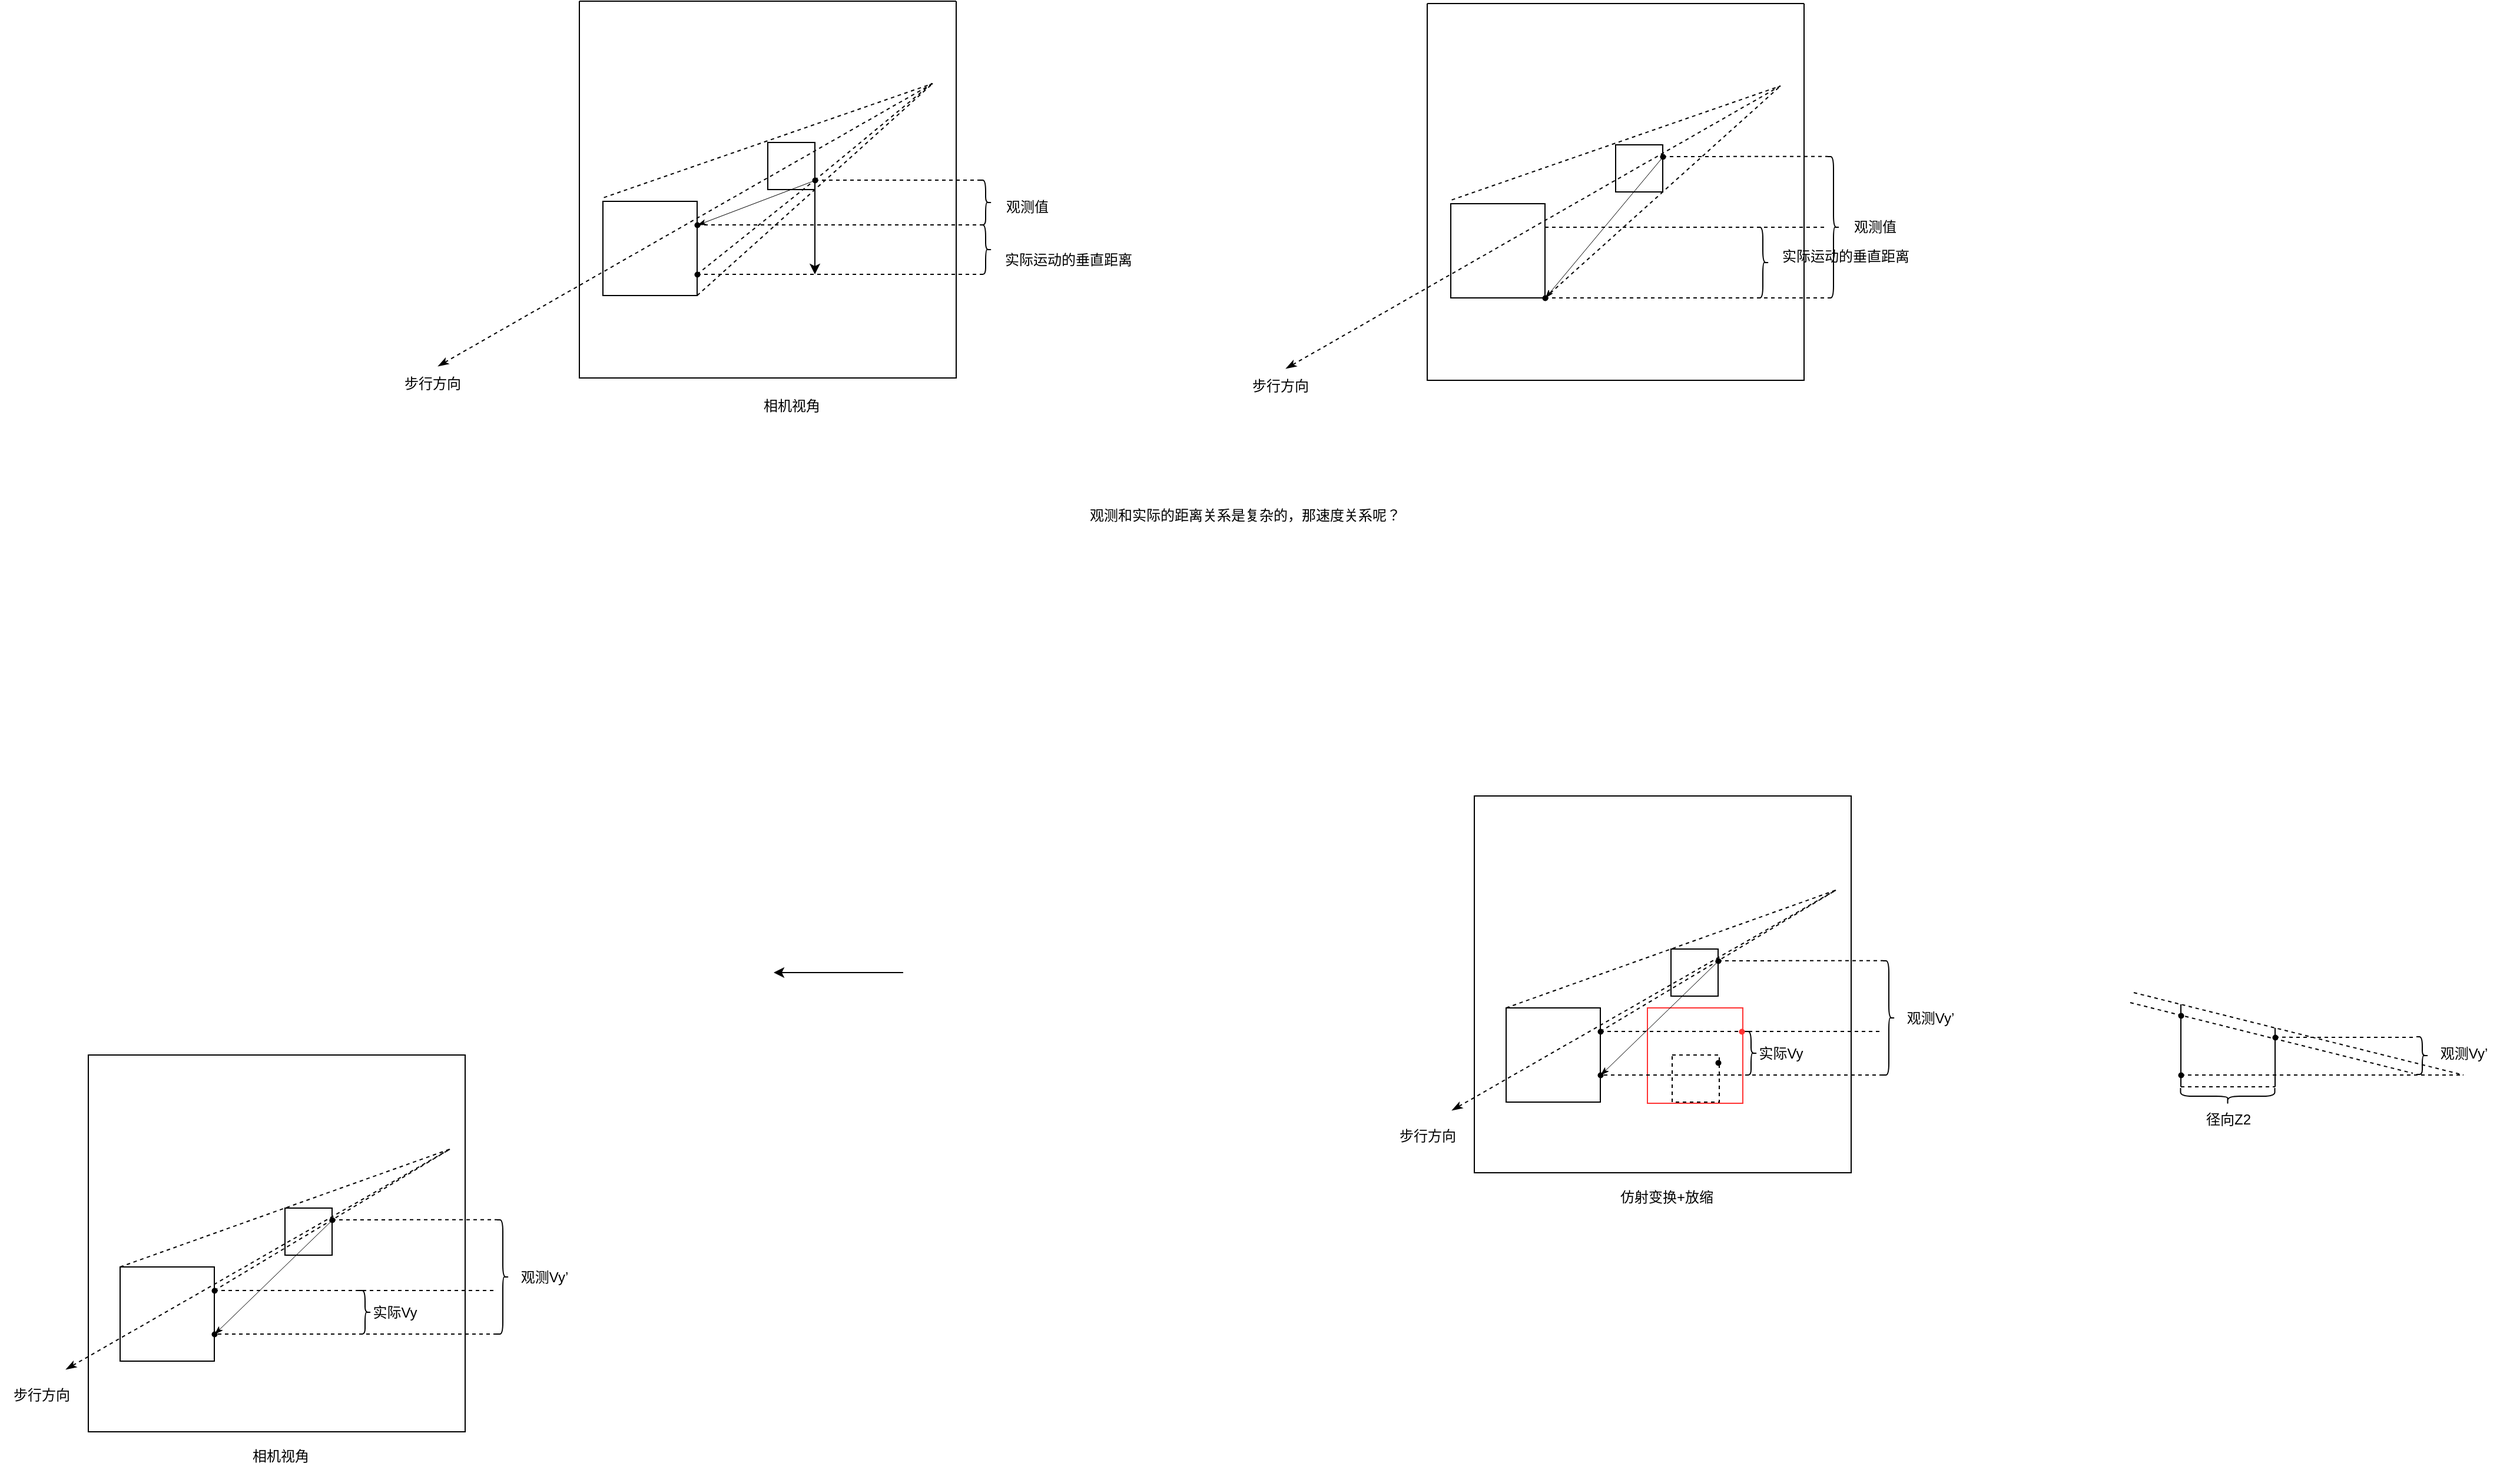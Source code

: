 <mxfile version="22.1.4" type="github">
  <diagram name="第 1 页" id="YSkPRP9t8epd9fZa4h7O">
    <mxGraphModel dx="2193" dy="948" grid="0" gridSize="10" guides="1" tooltips="1" connect="1" arrows="1" fold="1" page="0" pageScale="1" pageWidth="2339" pageHeight="3300" background="none" math="0" shadow="0">
      <root>
        <mxCell id="0" />
        <mxCell id="1" parent="0" />
        <mxCell id="5JMvWavfb0xsPQt6x_XX-3" value="" style="whiteSpace=wrap;html=1;aspect=fixed;strokeColor=#FF3333;" vertex="1" parent="1">
          <mxGeometry x="1267" y="1213" width="81" height="81" as="geometry" />
        </mxCell>
        <mxCell id="5JMvWavfb0xsPQt6x_XX-1" value="" style="whiteSpace=wrap;html=1;aspect=fixed;" vertex="1" parent="1">
          <mxGeometry x="1287" y="1163" width="40" height="40" as="geometry" />
        </mxCell>
        <mxCell id="cTDNsaMfpkFGwXKUwdL1-62" value="" style="whiteSpace=wrap;html=1;aspect=fixed;dashed=1;" parent="1" vertex="1">
          <mxGeometry x="1288" y="1253" width="40" height="40" as="geometry" />
        </mxCell>
        <mxCell id="cTDNsaMfpkFGwXKUwdL1-9" value="" style="endArrow=none;dashed=1;html=1;rounded=0;exitX=0.01;exitY=-0.04;exitDx=0;exitDy=0;exitPerimeter=0;" parent="1" source="cTDNsaMfpkFGwXKUwdL1-13" edge="1">
          <mxGeometry width="50" height="50" relative="1" as="geometry">
            <mxPoint x="380" y="478" as="sourcePoint" />
            <mxPoint x="660" y="428" as="targetPoint" />
          </mxGeometry>
        </mxCell>
        <mxCell id="cTDNsaMfpkFGwXKUwdL1-10" value="" style="endArrow=none;dashed=1;html=1;rounded=0;exitDx=0;exitDy=0;" parent="1" edge="1">
          <mxGeometry width="50" height="50" relative="1" as="geometry">
            <mxPoint x="460.0" y="608" as="sourcePoint" />
            <mxPoint x="660" y="428" as="targetPoint" />
          </mxGeometry>
        </mxCell>
        <mxCell id="cTDNsaMfpkFGwXKUwdL1-13" value="" style="whiteSpace=wrap;html=1;aspect=fixed;" parent="1" vertex="1">
          <mxGeometry x="380" y="528" width="80" height="80" as="geometry" />
        </mxCell>
        <mxCell id="cTDNsaMfpkFGwXKUwdL1-14" value="" style="whiteSpace=wrap;html=1;aspect=fixed;" parent="1" vertex="1">
          <mxGeometry x="520" y="478" width="40" height="40" as="geometry" />
        </mxCell>
        <mxCell id="cTDNsaMfpkFGwXKUwdL1-16" value="" style="shape=waypoint;sketch=0;fillStyle=solid;size=6;pointerEvents=1;points=[];fillColor=none;resizable=0;rotatable=0;perimeter=centerPerimeter;snapToPoint=1;strokeWidth=0.5;" parent="1" vertex="1">
          <mxGeometry x="450" y="538" width="20" height="20" as="geometry" />
        </mxCell>
        <mxCell id="cTDNsaMfpkFGwXKUwdL1-17" value="" style="endArrow=classicThin;html=1;rounded=0;jumpSize=2;strokeWidth=0.5;endFill=1;exitX=0.538;exitY=-0.057;exitDx=0;exitDy=0;exitPerimeter=0;" parent="1" source="cTDNsaMfpkFGwXKUwdL1-15" target="cTDNsaMfpkFGwXKUwdL1-16" edge="1">
          <mxGeometry width="50" height="50" relative="1" as="geometry">
            <mxPoint x="560" y="578" as="sourcePoint" />
            <mxPoint x="610" y="528" as="targetPoint" />
          </mxGeometry>
        </mxCell>
        <mxCell id="cTDNsaMfpkFGwXKUwdL1-18" value="" style="endArrow=none;dashed=1;html=1;rounded=0;exitX=0.527;exitY=0.653;exitDx=0;exitDy=0;exitPerimeter=0;" parent="1" source="cTDNsaMfpkFGwXKUwdL1-16" edge="1">
          <mxGeometry width="50" height="50" relative="1" as="geometry">
            <mxPoint x="610" y="568" as="sourcePoint" />
            <mxPoint x="700" y="548" as="targetPoint" />
          </mxGeometry>
        </mxCell>
        <mxCell id="cTDNsaMfpkFGwXKUwdL1-19" value="" style="endArrow=none;dashed=1;html=1;rounded=0;entryX=1;entryY=0;entryDx=0;entryDy=0;entryPerimeter=0;" parent="1" target="cTDNsaMfpkFGwXKUwdL1-23" edge="1">
          <mxGeometry width="50" height="50" relative="1" as="geometry">
            <mxPoint x="560" y="510" as="sourcePoint" />
            <mxPoint x="730" y="490" as="targetPoint" />
          </mxGeometry>
        </mxCell>
        <mxCell id="cTDNsaMfpkFGwXKUwdL1-20" value="" style="swimlane;startSize=0;" parent="1" vertex="1">
          <mxGeometry x="360" y="358" width="320" height="320" as="geometry">
            <mxRectangle x="170" y="390" width="50" height="40" as="alternateBounds" />
          </mxGeometry>
        </mxCell>
        <mxCell id="cTDNsaMfpkFGwXKUwdL1-55" value="" style="endArrow=none;dashed=1;html=1;rounded=0;" parent="cTDNsaMfpkFGwXKUwdL1-20" source="cTDNsaMfpkFGwXKUwdL1-15" edge="1">
          <mxGeometry width="50" height="50" relative="1" as="geometry">
            <mxPoint x="99.76" y="230.88" as="sourcePoint" />
            <mxPoint x="300.24" y="69.12" as="targetPoint" />
          </mxGeometry>
        </mxCell>
        <mxCell id="cTDNsaMfpkFGwXKUwdL1-56" value="" style="shape=waypoint;sketch=0;fillStyle=solid;size=6;pointerEvents=1;points=[];fillColor=none;resizable=0;rotatable=0;perimeter=centerPerimeter;snapToPoint=1;strokeWidth=0.5;" parent="cTDNsaMfpkFGwXKUwdL1-20" vertex="1">
          <mxGeometry x="90" y="222" width="20" height="20" as="geometry" />
        </mxCell>
        <mxCell id="cTDNsaMfpkFGwXKUwdL1-58" value="" style="endArrow=none;dashed=1;html=1;rounded=0;" parent="cTDNsaMfpkFGwXKUwdL1-20" source="cTDNsaMfpkFGwXKUwdL1-56" target="cTDNsaMfpkFGwXKUwdL1-15" edge="1">
          <mxGeometry width="50" height="50" relative="1" as="geometry">
            <mxPoint x="460" y="590" as="sourcePoint" />
            <mxPoint x="660.24" y="427.12" as="targetPoint" />
          </mxGeometry>
        </mxCell>
        <mxCell id="cTDNsaMfpkFGwXKUwdL1-94" style="edgeStyle=orthogonalEdgeStyle;rounded=0;orthogonalLoop=1;jettySize=auto;html=1;" parent="cTDNsaMfpkFGwXKUwdL1-20" source="cTDNsaMfpkFGwXKUwdL1-15" edge="1">
          <mxGeometry relative="1" as="geometry">
            <mxPoint x="200" y="232" as="targetPoint" />
          </mxGeometry>
        </mxCell>
        <mxCell id="cTDNsaMfpkFGwXKUwdL1-15" value="" style="shape=waypoint;sketch=0;fillStyle=solid;size=6;pointerEvents=1;points=[];fillColor=none;resizable=0;rotatable=0;perimeter=centerPerimeter;snapToPoint=1;strokeWidth=0.5;" parent="cTDNsaMfpkFGwXKUwdL1-20" vertex="1">
          <mxGeometry x="190" y="142" width="20" height="20" as="geometry" />
        </mxCell>
        <mxCell id="cTDNsaMfpkFGwXKUwdL1-23" value="" style="shape=curlyBracket;whiteSpace=wrap;html=1;rounded=1;flipH=1;labelPosition=right;verticalLabelPosition=middle;align=left;verticalAlign=middle;" parent="1" vertex="1">
          <mxGeometry x="700" y="510" width="10" height="38" as="geometry" />
        </mxCell>
        <mxCell id="cTDNsaMfpkFGwXKUwdL1-24" value="观测值" style="text;html=1;align=center;verticalAlign=middle;resizable=0;points=[];autosize=1;strokeColor=none;fillColor=none;" parent="1" vertex="1">
          <mxGeometry x="710" y="518" width="60" height="30" as="geometry" />
        </mxCell>
        <mxCell id="cTDNsaMfpkFGwXKUwdL1-25" value="" style="endArrow=classicThin;html=1;rounded=0;dashed=1;endFill=1;" parent="1" edge="1">
          <mxGeometry width="50" height="50" relative="1" as="geometry">
            <mxPoint x="660" y="428" as="sourcePoint" />
            <mxPoint x="240" y="668" as="targetPoint" />
          </mxGeometry>
        </mxCell>
        <mxCell id="cTDNsaMfpkFGwXKUwdL1-26" value="步行方向&lt;br&gt;" style="text;html=1;align=center;verticalAlign=middle;resizable=0;points=[];autosize=1;strokeColor=none;fillColor=none;" parent="1" vertex="1">
          <mxGeometry x="200" y="668" width="70" height="30" as="geometry" />
        </mxCell>
        <mxCell id="cTDNsaMfpkFGwXKUwdL1-29" value="" style="endArrow=none;dashed=1;html=1;rounded=0;exitX=1;exitY=1;exitDx=0;exitDy=0;" parent="1" source="cTDNsaMfpkFGwXKUwdL1-13" edge="1">
          <mxGeometry width="50" height="50" relative="1" as="geometry">
            <mxPoint x="460" y="608" as="sourcePoint" />
            <mxPoint x="460.0" y="608" as="targetPoint" />
          </mxGeometry>
        </mxCell>
        <mxCell id="cTDNsaMfpkFGwXKUwdL1-31" value="" style="shape=curlyBracket;whiteSpace=wrap;html=1;rounded=1;flipH=1;labelPosition=right;verticalLabelPosition=middle;align=left;verticalAlign=middle;" parent="1" vertex="1">
          <mxGeometry x="700" y="548" width="10" height="42" as="geometry" />
        </mxCell>
        <mxCell id="cTDNsaMfpkFGwXKUwdL1-32" value="实际运动的垂直距离" style="text;html=1;align=center;verticalAlign=middle;resizable=0;points=[];autosize=1;strokeColor=none;fillColor=none;" parent="1" vertex="1">
          <mxGeometry x="710" y="563" width="130" height="30" as="geometry" />
        </mxCell>
        <mxCell id="cTDNsaMfpkFGwXKUwdL1-33" value="" style="endArrow=none;dashed=1;html=1;rounded=0;exitX=0.01;exitY=-0.04;exitDx=0;exitDy=0;exitPerimeter=0;" parent="1" source="cTDNsaMfpkFGwXKUwdL1-35" edge="1">
          <mxGeometry width="50" height="50" relative="1" as="geometry">
            <mxPoint x="1100" y="480" as="sourcePoint" />
            <mxPoint x="1380" y="430" as="targetPoint" />
          </mxGeometry>
        </mxCell>
        <mxCell id="cTDNsaMfpkFGwXKUwdL1-34" value="" style="endArrow=none;dashed=1;html=1;rounded=0;exitDx=0;exitDy=0;" parent="1" source="cTDNsaMfpkFGwXKUwdL1-49" edge="1">
          <mxGeometry width="50" height="50" relative="1" as="geometry">
            <mxPoint x="1190" y="680" as="sourcePoint" />
            <mxPoint x="1380" y="430" as="targetPoint" />
          </mxGeometry>
        </mxCell>
        <mxCell id="cTDNsaMfpkFGwXKUwdL1-35" value="" style="whiteSpace=wrap;html=1;aspect=fixed;" parent="1" vertex="1">
          <mxGeometry x="1100" y="530" width="80" height="80" as="geometry" />
        </mxCell>
        <mxCell id="cTDNsaMfpkFGwXKUwdL1-36" value="" style="whiteSpace=wrap;html=1;aspect=fixed;" parent="1" vertex="1">
          <mxGeometry x="1240" y="480" width="40" height="40" as="geometry" />
        </mxCell>
        <mxCell id="cTDNsaMfpkFGwXKUwdL1-39" value="" style="endArrow=classicThin;html=1;rounded=0;jumpSize=2;strokeWidth=0.5;endFill=1;" parent="1" source="cTDNsaMfpkFGwXKUwdL1-52" target="cTDNsaMfpkFGwXKUwdL1-49" edge="1">
          <mxGeometry width="50" height="50" relative="1" as="geometry">
            <mxPoint x="1280" y="580" as="sourcePoint" />
            <mxPoint x="1330" y="530" as="targetPoint" />
          </mxGeometry>
        </mxCell>
        <mxCell id="cTDNsaMfpkFGwXKUwdL1-40" value="" style="endArrow=none;dashed=1;html=1;rounded=0;" parent="1" edge="1">
          <mxGeometry width="50" height="50" relative="1" as="geometry">
            <mxPoint x="1180" y="550" as="sourcePoint" />
            <mxPoint x="1420" y="550" as="targetPoint" />
          </mxGeometry>
        </mxCell>
        <mxCell id="cTDNsaMfpkFGwXKUwdL1-42" value="" style="swimlane;startSize=0;" parent="1" vertex="1">
          <mxGeometry x="1080" y="360" width="320" height="320" as="geometry">
            <mxRectangle x="1080" y="360" width="50" height="40" as="alternateBounds" />
          </mxGeometry>
        </mxCell>
        <mxCell id="cTDNsaMfpkFGwXKUwdL1-43" value="" style="endArrow=none;dashed=1;html=1;rounded=0;exitX=0.527;exitY=0.653;exitDx=0;exitDy=0;exitPerimeter=0;" parent="cTDNsaMfpkFGwXKUwdL1-42" edge="1">
          <mxGeometry width="50" height="50" relative="1" as="geometry">
            <mxPoint x="100" y="250" as="sourcePoint" />
            <mxPoint x="340" y="250" as="targetPoint" />
          </mxGeometry>
        </mxCell>
        <mxCell id="cTDNsaMfpkFGwXKUwdL1-52" value="" style="shape=waypoint;sketch=0;fillStyle=solid;size=6;pointerEvents=1;points=[];fillColor=none;resizable=0;rotatable=0;perimeter=centerPerimeter;snapToPoint=1;strokeWidth=0.5;" parent="cTDNsaMfpkFGwXKUwdL1-42" vertex="1">
          <mxGeometry x="190" y="120" width="20" height="20" as="geometry" />
        </mxCell>
        <mxCell id="cTDNsaMfpkFGwXKUwdL1-50" value="" style="shape=curlyBracket;whiteSpace=wrap;html=1;rounded=1;flipH=1;labelPosition=right;verticalLabelPosition=middle;align=left;verticalAlign=middle;" parent="cTDNsaMfpkFGwXKUwdL1-42" vertex="1">
          <mxGeometry x="280" y="190" width="10" height="60" as="geometry" />
        </mxCell>
        <mxCell id="cTDNsaMfpkFGwXKUwdL1-44" value="" style="shape=curlyBracket;whiteSpace=wrap;html=1;rounded=1;flipH=1;labelPosition=right;verticalLabelPosition=middle;align=left;verticalAlign=middle;" parent="1" vertex="1">
          <mxGeometry x="1420" y="490" width="10" height="120" as="geometry" />
        </mxCell>
        <mxCell id="cTDNsaMfpkFGwXKUwdL1-45" value="观测值" style="text;html=1;align=center;verticalAlign=middle;resizable=0;points=[];autosize=1;strokeColor=none;fillColor=none;" parent="1" vertex="1">
          <mxGeometry x="1430" y="535" width="60" height="30" as="geometry" />
        </mxCell>
        <mxCell id="cTDNsaMfpkFGwXKUwdL1-46" value="" style="endArrow=classicThin;html=1;rounded=0;dashed=1;endFill=1;" parent="1" edge="1">
          <mxGeometry width="50" height="50" relative="1" as="geometry">
            <mxPoint x="1380" y="430" as="sourcePoint" />
            <mxPoint x="960" y="670" as="targetPoint" />
          </mxGeometry>
        </mxCell>
        <mxCell id="cTDNsaMfpkFGwXKUwdL1-47" value="步行方向&lt;br&gt;" style="text;html=1;align=center;verticalAlign=middle;resizable=0;points=[];autosize=1;strokeColor=none;fillColor=none;" parent="1" vertex="1">
          <mxGeometry x="920" y="670" width="70" height="30" as="geometry" />
        </mxCell>
        <mxCell id="cTDNsaMfpkFGwXKUwdL1-48" value="" style="endArrow=none;dashed=1;html=1;rounded=0;exitX=1;exitY=1;exitDx=0;exitDy=0;" parent="1" source="cTDNsaMfpkFGwXKUwdL1-35" target="cTDNsaMfpkFGwXKUwdL1-49" edge="1">
          <mxGeometry width="50" height="50" relative="1" as="geometry">
            <mxPoint x="1180" y="610" as="sourcePoint" />
            <mxPoint x="1380" y="430" as="targetPoint" />
          </mxGeometry>
        </mxCell>
        <mxCell id="cTDNsaMfpkFGwXKUwdL1-49" value="" style="shape=waypoint;sketch=0;fillStyle=solid;size=6;pointerEvents=1;points=[];fillColor=none;resizable=0;rotatable=0;perimeter=centerPerimeter;snapToPoint=1;strokeWidth=0.5;" parent="1" vertex="1">
          <mxGeometry x="1170" y="600" width="20" height="20" as="geometry" />
        </mxCell>
        <mxCell id="cTDNsaMfpkFGwXKUwdL1-51" value="实际运动的垂直距离" style="text;html=1;align=center;verticalAlign=middle;resizable=0;points=[];autosize=1;strokeColor=none;fillColor=none;" parent="1" vertex="1">
          <mxGeometry x="1370" y="560" width="130" height="30" as="geometry" />
        </mxCell>
        <mxCell id="cTDNsaMfpkFGwXKUwdL1-41" value="" style="endArrow=none;dashed=1;html=1;rounded=0;exitX=1;exitY=0.25;exitDx=0;exitDy=0;" parent="1" source="cTDNsaMfpkFGwXKUwdL1-36" edge="1">
          <mxGeometry width="50" height="50" relative="1" as="geometry">
            <mxPoint x="1280" y="489.83" as="sourcePoint" />
            <mxPoint x="1420" y="489.83" as="targetPoint" />
          </mxGeometry>
        </mxCell>
        <mxCell id="cTDNsaMfpkFGwXKUwdL1-54" value="观测和实际的距离关系是复杂的，那速度关系呢？" style="text;html=1;align=center;verticalAlign=middle;resizable=0;points=[];autosize=1;strokeColor=none;fillColor=none;" parent="1" vertex="1">
          <mxGeometry x="780" y="780" width="290" height="30" as="geometry" />
        </mxCell>
        <mxCell id="cTDNsaMfpkFGwXKUwdL1-30" value="" style="endArrow=none;dashed=1;html=1;rounded=0;entryX=0.952;entryY=0.999;entryDx=0;entryDy=0;entryPerimeter=0;" parent="1" source="cTDNsaMfpkFGwXKUwdL1-56" target="cTDNsaMfpkFGwXKUwdL1-31" edge="1">
          <mxGeometry width="50" height="50" relative="1" as="geometry">
            <mxPoint x="460" y="608" as="sourcePoint" />
            <mxPoint x="690" y="590" as="targetPoint" />
          </mxGeometry>
        </mxCell>
        <mxCell id="cTDNsaMfpkFGwXKUwdL1-59" value="" style="endArrow=none;dashed=1;html=1;rounded=0;exitX=0;exitY=0;exitDx=0;exitDy=0;" parent="1" source="cTDNsaMfpkFGwXKUwdL1-61" edge="1">
          <mxGeometry width="50" height="50" relative="1" as="geometry">
            <mxPoint x="1147" y="1163" as="sourcePoint" />
            <mxPoint x="1427" y="1113" as="targetPoint" />
          </mxGeometry>
        </mxCell>
        <mxCell id="cTDNsaMfpkFGwXKUwdL1-61" value="" style="whiteSpace=wrap;html=1;aspect=fixed;" parent="1" vertex="1">
          <mxGeometry x="1147" y="1213" width="80" height="80" as="geometry" />
        </mxCell>
        <mxCell id="cTDNsaMfpkFGwXKUwdL1-60" value="" style="endArrow=none;dashed=1;html=1;rounded=0;exitDx=0;exitDy=0;" parent="1" source="cTDNsaMfpkFGwXKUwdL1-79" edge="1">
          <mxGeometry width="50" height="50" relative="1" as="geometry">
            <mxPoint x="1237" y="1363" as="sourcePoint" />
            <mxPoint x="1427" y="1113" as="targetPoint" />
          </mxGeometry>
        </mxCell>
        <mxCell id="cTDNsaMfpkFGwXKUwdL1-64" value="" style="endArrow=none;dashed=1;html=1;rounded=0;" parent="1" edge="1">
          <mxGeometry width="50" height="50" relative="1" as="geometry">
            <mxPoint x="1227" y="1233" as="sourcePoint" />
            <mxPoint x="1467" y="1233" as="targetPoint" />
          </mxGeometry>
        </mxCell>
        <mxCell id="cTDNsaMfpkFGwXKUwdL1-69" value="" style="shape=curlyBracket;whiteSpace=wrap;html=1;rounded=1;flipH=1;labelPosition=right;verticalLabelPosition=middle;align=left;verticalAlign=middle;" parent="1" vertex="1">
          <mxGeometry x="1467" y="1173" width="10" height="97" as="geometry" />
        </mxCell>
        <mxCell id="cTDNsaMfpkFGwXKUwdL1-70" value="观测Vy’" style="text;html=1;align=center;verticalAlign=middle;resizable=0;points=[];autosize=1;strokeColor=none;fillColor=none;" parent="1" vertex="1">
          <mxGeometry x="1477" y="1206.5" width="60" height="30" as="geometry" />
        </mxCell>
        <mxCell id="cTDNsaMfpkFGwXKUwdL1-71" value="" style="endArrow=classicThin;html=1;rounded=0;dashed=1;endFill=1;" parent="1" edge="1">
          <mxGeometry width="50" height="50" relative="1" as="geometry">
            <mxPoint x="1427" y="1113" as="sourcePoint" />
            <mxPoint x="1101" y="1300" as="targetPoint" />
          </mxGeometry>
        </mxCell>
        <mxCell id="cTDNsaMfpkFGwXKUwdL1-72" value="步行方向&lt;br&gt;" style="text;html=1;align=center;verticalAlign=middle;resizable=0;points=[];autosize=1;strokeColor=none;fillColor=none;" parent="1" vertex="1">
          <mxGeometry x="1045" y="1307" width="70" height="30" as="geometry" />
        </mxCell>
        <mxCell id="cTDNsaMfpkFGwXKUwdL1-73" value="" style="endArrow=none;dashed=1;html=1;rounded=0;exitX=1;exitY=1;exitDx=0;exitDy=0;" parent="1" source="cTDNsaMfpkFGwXKUwdL1-61" target="cTDNsaMfpkFGwXKUwdL1-74" edge="1">
          <mxGeometry width="50" height="50" relative="1" as="geometry">
            <mxPoint x="1227" y="1293" as="sourcePoint" />
            <mxPoint x="1427" y="1113" as="targetPoint" />
          </mxGeometry>
        </mxCell>
        <mxCell id="cTDNsaMfpkFGwXKUwdL1-74" value="" style="shape=waypoint;sketch=0;fillStyle=solid;size=6;pointerEvents=1;points=[];fillColor=none;resizable=0;rotatable=0;perimeter=centerPerimeter;snapToPoint=1;strokeWidth=0.5;" parent="1" vertex="1">
          <mxGeometry x="1217" y="1260" width="20" height="20" as="geometry" />
        </mxCell>
        <mxCell id="cTDNsaMfpkFGwXKUwdL1-76" value="" style="endArrow=none;dashed=1;html=1;rounded=0;" parent="1" source="cTDNsaMfpkFGwXKUwdL1-67" edge="1">
          <mxGeometry width="50" height="50" relative="1" as="geometry">
            <mxPoint x="1327" y="1172.83" as="sourcePoint" />
            <mxPoint x="1467" y="1172.83" as="targetPoint" />
          </mxGeometry>
        </mxCell>
        <mxCell id="cTDNsaMfpkFGwXKUwdL1-80" value="" style="endArrow=none;dashed=1;html=1;rounded=0;exitDx=0;exitDy=0;exitX=1;exitY=0.25;" parent="1" source="cTDNsaMfpkFGwXKUwdL1-61" target="cTDNsaMfpkFGwXKUwdL1-79" edge="1">
          <mxGeometry width="50" height="50" relative="1" as="geometry">
            <mxPoint x="1227" y="1233" as="sourcePoint" />
            <mxPoint x="1427" y="1113" as="targetPoint" />
          </mxGeometry>
        </mxCell>
        <mxCell id="cTDNsaMfpkFGwXKUwdL1-79" value="" style="shape=waypoint;sketch=0;fillStyle=solid;size=6;pointerEvents=1;points=[];fillColor=none;resizable=0;rotatable=0;perimeter=centerPerimeter;snapToPoint=1;strokeWidth=0.5;" parent="1" vertex="1">
          <mxGeometry x="1217" y="1223" width="20" height="20" as="geometry" />
        </mxCell>
        <mxCell id="cTDNsaMfpkFGwXKUwdL1-146" value="" style="whiteSpace=wrap;html=1;aspect=fixed;fillColor=none;" parent="1" vertex="1">
          <mxGeometry x="1120" y="1033" width="320" height="320" as="geometry" />
        </mxCell>
        <mxCell id="cTDNsaMfpkFGwXKUwdL1-148" value="" style="endArrow=classicThin;html=1;rounded=0;jumpSize=2;strokeWidth=0.5;endFill=1;exitDx=0;exitDy=0;exitPerimeter=0;" parent="1" source="cTDNsaMfpkFGwXKUwdL1-67" target="cTDNsaMfpkFGwXKUwdL1-74" edge="1">
          <mxGeometry width="50" height="50" relative="1" as="geometry">
            <mxPoint x="1330" y="1170" as="sourcePoint" />
            <mxPoint x="1047" y="1510" as="targetPoint" />
            <Array as="points" />
          </mxGeometry>
        </mxCell>
        <mxCell id="cTDNsaMfpkFGwXKUwdL1-67" value="" style="shape=waypoint;sketch=0;fillStyle=solid;size=6;pointerEvents=1;points=[];fillColor=none;resizable=0;rotatable=0;perimeter=centerPerimeter;snapToPoint=1;strokeWidth=0.5;" parent="1" vertex="1">
          <mxGeometry x="1317" y="1163" width="20" height="20" as="geometry" />
        </mxCell>
        <mxCell id="cTDNsaMfpkFGwXKUwdL1-66" value="" style="endArrow=none;dashed=1;html=1;rounded=0;exitX=0.527;exitY=0.653;exitDx=0;exitDy=0;exitPerimeter=0;" parent="1" edge="1">
          <mxGeometry width="50" height="50" relative="1" as="geometry">
            <mxPoint x="1230" y="1270" as="sourcePoint" />
            <mxPoint x="1470" y="1270" as="targetPoint" />
          </mxGeometry>
        </mxCell>
        <mxCell id="cTDNsaMfpkFGwXKUwdL1-97" value="实际Vy" style="text;html=1;align=center;verticalAlign=middle;resizable=0;points=[];autosize=1;strokeColor=none;fillColor=none;" parent="1" vertex="1">
          <mxGeometry x="1350" y="1236.5" width="60" height="30" as="geometry" />
        </mxCell>
        <mxCell id="cTDNsaMfpkFGwXKUwdL1-68" value="" style="shape=curlyBracket;whiteSpace=wrap;html=1;rounded=1;flipH=1;labelPosition=right;verticalLabelPosition=middle;align=left;verticalAlign=middle;" parent="1" vertex="1">
          <mxGeometry x="1350" y="1233" width="10" height="37" as="geometry" />
        </mxCell>
        <mxCell id="cTDNsaMfpkFGwXKUwdL1-151" value="仿射变换+放缩" style="text;html=1;align=center;verticalAlign=middle;resizable=0;points=[];autosize=1;strokeColor=none;fillColor=none;" parent="1" vertex="1">
          <mxGeometry x="1234" y="1361" width="97" height="26" as="geometry" />
        </mxCell>
        <mxCell id="cTDNsaMfpkFGwXKUwdL1-152" value="" style="endArrow=classic;html=1;rounded=0;" parent="1" edge="1">
          <mxGeometry width="50" height="50" relative="1" as="geometry">
            <mxPoint x="635" y="1183" as="sourcePoint" />
            <mxPoint x="525" y="1183" as="targetPoint" />
          </mxGeometry>
        </mxCell>
        <mxCell id="cTDNsaMfpkFGwXKUwdL1-153" value="" style="endArrow=none;html=1;rounded=0;" parent="1" source="cTDNsaMfpkFGwXKUwdL1-154" edge="1">
          <mxGeometry width="50" height="50" relative="1" as="geometry">
            <mxPoint x="1800" y="1280" as="sourcePoint" />
            <mxPoint x="1800" y="1230" as="targetPoint" />
          </mxGeometry>
        </mxCell>
        <mxCell id="cTDNsaMfpkFGwXKUwdL1-155" value="" style="endArrow=none;html=1;rounded=0;" parent="1" target="cTDNsaMfpkFGwXKUwdL1-154" edge="1">
          <mxGeometry width="50" height="50" relative="1" as="geometry">
            <mxPoint x="1800" y="1280" as="sourcePoint" />
            <mxPoint x="1800" y="1242" as="targetPoint" />
          </mxGeometry>
        </mxCell>
        <mxCell id="cTDNsaMfpkFGwXKUwdL1-154" value="" style="shape=waypoint;sketch=0;fillStyle=solid;size=6;pointerEvents=1;points=[];fillColor=none;resizable=0;rotatable=0;perimeter=centerPerimeter;snapToPoint=1;strokeWidth=0.5;" parent="1" vertex="1">
          <mxGeometry x="1790" y="1228" width="20" height="20" as="geometry" />
        </mxCell>
        <mxCell id="cTDNsaMfpkFGwXKUwdL1-156" value="" style="endArrow=none;html=1;rounded=0;" parent="1" source="cTDNsaMfpkFGwXKUwdL1-157" edge="1">
          <mxGeometry width="50" height="50" relative="1" as="geometry">
            <mxPoint x="1720" y="1280" as="sourcePoint" />
            <mxPoint x="1720" y="1210" as="targetPoint" />
          </mxGeometry>
        </mxCell>
        <mxCell id="cTDNsaMfpkFGwXKUwdL1-158" value="" style="endArrow=none;html=1;rounded=0;" parent="1" target="cTDNsaMfpkFGwXKUwdL1-157" edge="1">
          <mxGeometry width="50" height="50" relative="1" as="geometry">
            <mxPoint x="1720" y="1280" as="sourcePoint" />
            <mxPoint x="1720" y="1210" as="targetPoint" />
          </mxGeometry>
        </mxCell>
        <mxCell id="cTDNsaMfpkFGwXKUwdL1-157" value="" style="shape=waypoint;sketch=0;fillStyle=solid;size=6;pointerEvents=1;points=[];fillColor=none;resizable=0;rotatable=0;perimeter=centerPerimeter;snapToPoint=1;strokeWidth=0.5;" parent="1" vertex="1">
          <mxGeometry x="1710" y="1260" width="20" height="20" as="geometry" />
        </mxCell>
        <mxCell id="cTDNsaMfpkFGwXKUwdL1-159" value="" style="endArrow=none;dashed=1;html=1;rounded=0;" parent="1" edge="1">
          <mxGeometry width="50" height="50" relative="1" as="geometry">
            <mxPoint x="1720" y="1280" as="sourcePoint" />
            <mxPoint x="1800" y="1280" as="targetPoint" />
          </mxGeometry>
        </mxCell>
        <mxCell id="cTDNsaMfpkFGwXKUwdL1-161" value="" style="shape=curlyBracket;whiteSpace=wrap;html=1;rounded=1;flipH=1;labelPosition=right;verticalLabelPosition=middle;align=left;verticalAlign=middle;" parent="1" vertex="1">
          <mxGeometry x="1920" y="1237.5" width="10" height="32" as="geometry" />
        </mxCell>
        <mxCell id="cTDNsaMfpkFGwXKUwdL1-162" value="" style="endArrow=none;dashed=1;html=1;rounded=0;exitX=0.553;exitY=0.652;exitDx=0;exitDy=0;exitPerimeter=0;" parent="1" source="cTDNsaMfpkFGwXKUwdL1-157" edge="1">
          <mxGeometry width="50" height="50" relative="1" as="geometry">
            <mxPoint x="1770" y="1300" as="sourcePoint" />
            <mxPoint x="1960" y="1270" as="targetPoint" />
          </mxGeometry>
        </mxCell>
        <mxCell id="cTDNsaMfpkFGwXKUwdL1-163" value="" style="endArrow=none;dashed=1;html=1;rounded=0;exitX=0.553;exitY=0.652;exitDx=0;exitDy=0;exitPerimeter=0;" parent="1" edge="1">
          <mxGeometry width="50" height="50" relative="1" as="geometry">
            <mxPoint x="1800" y="1237.93" as="sourcePoint" />
            <mxPoint x="1920" y="1238" as="targetPoint" />
          </mxGeometry>
        </mxCell>
        <mxCell id="cTDNsaMfpkFGwXKUwdL1-165" value="观测Vy’" style="text;html=1;align=center;verticalAlign=middle;resizable=0;points=[];autosize=1;strokeColor=none;fillColor=none;" parent="1" vertex="1">
          <mxGeometry x="1930" y="1236.5" width="60" height="30" as="geometry" />
        </mxCell>
        <mxCell id="cTDNsaMfpkFGwXKUwdL1-166" value="径向Z2" style="text;html=1;align=center;verticalAlign=middle;resizable=0;points=[];autosize=1;strokeColor=none;fillColor=none;" parent="1" vertex="1">
          <mxGeometry x="1730" y="1293" width="60" height="30" as="geometry" />
        </mxCell>
        <mxCell id="cTDNsaMfpkFGwXKUwdL1-167" value="" style="shape=curlyBracket;whiteSpace=wrap;html=1;rounded=1;flipH=1;labelPosition=right;verticalLabelPosition=middle;align=left;verticalAlign=middle;rotation=90;aspect=fixed;" parent="1" vertex="1">
          <mxGeometry x="1752.75" y="1248" width="14" height="80" as="geometry" />
        </mxCell>
        <mxCell id="cTDNsaMfpkFGwXKUwdL1-169" value="" style="endArrow=none;dashed=1;html=1;rounded=0;" parent="1" edge="1">
          <mxGeometry width="50" height="50" relative="1" as="geometry">
            <mxPoint x="1677" y="1208.5" as="sourcePoint" />
            <mxPoint x="1917" y="1268.5" as="targetPoint" />
          </mxGeometry>
        </mxCell>
        <mxCell id="cTDNsaMfpkFGwXKUwdL1-170" value="" style="shape=waypoint;sketch=0;fillStyle=solid;size=6;pointerEvents=1;points=[];fillColor=none;resizable=0;rotatable=0;perimeter=centerPerimeter;snapToPoint=1;strokeWidth=0.5;" parent="1" vertex="1">
          <mxGeometry x="1710" y="1209.5" width="20" height="20" as="geometry" />
        </mxCell>
        <mxCell id="cTDNsaMfpkFGwXKUwdL1-171" value="" style="endArrow=none;dashed=1;html=1;rounded=0;" parent="1" edge="1">
          <mxGeometry width="50" height="50" relative="1" as="geometry">
            <mxPoint x="1680" y="1200" as="sourcePoint" />
            <mxPoint x="1960" y="1270" as="targetPoint" />
          </mxGeometry>
        </mxCell>
        <mxCell id="5JMvWavfb0xsPQt6x_XX-5" value="" style="shape=waypoint;sketch=0;fillStyle=solid;size=6;pointerEvents=1;points=[];fillColor=none;resizable=0;rotatable=0;perimeter=centerPerimeter;snapToPoint=1;strokeWidth=0.5;" vertex="1" parent="1">
          <mxGeometry x="1317" y="1249.5" width="20" height="20" as="geometry" />
        </mxCell>
        <mxCell id="5JMvWavfb0xsPQt6x_XX-6" value="" style="shape=waypoint;sketch=0;fillStyle=solid;size=6;pointerEvents=1;points=[];fillColor=none;resizable=0;rotatable=0;perimeter=centerPerimeter;snapToPoint=1;strokeWidth=0.5;strokeColor=#FF3333;" vertex="1" parent="1">
          <mxGeometry x="1337" y="1223" width="20" height="20" as="geometry" />
        </mxCell>
        <mxCell id="5JMvWavfb0xsPQt6x_XX-8" value="" style="whiteSpace=wrap;html=1;aspect=fixed;" vertex="1" parent="1">
          <mxGeometry x="110" y="1383" width="40" height="40" as="geometry" />
        </mxCell>
        <mxCell id="5JMvWavfb0xsPQt6x_XX-10" value="" style="endArrow=none;dashed=1;html=1;rounded=0;exitX=0;exitY=0;exitDx=0;exitDy=0;" edge="1" parent="1" source="5JMvWavfb0xsPQt6x_XX-11">
          <mxGeometry width="50" height="50" relative="1" as="geometry">
            <mxPoint x="-30" y="1383" as="sourcePoint" />
            <mxPoint x="250" y="1333" as="targetPoint" />
          </mxGeometry>
        </mxCell>
        <mxCell id="5JMvWavfb0xsPQt6x_XX-11" value="" style="whiteSpace=wrap;html=1;aspect=fixed;" vertex="1" parent="1">
          <mxGeometry x="-30" y="1433" width="80" height="80" as="geometry" />
        </mxCell>
        <mxCell id="5JMvWavfb0xsPQt6x_XX-12" value="" style="endArrow=none;dashed=1;html=1;rounded=0;exitDx=0;exitDy=0;" edge="1" parent="1" source="5JMvWavfb0xsPQt6x_XX-22">
          <mxGeometry width="50" height="50" relative="1" as="geometry">
            <mxPoint x="60" y="1583" as="sourcePoint" />
            <mxPoint x="250" y="1333" as="targetPoint" />
          </mxGeometry>
        </mxCell>
        <mxCell id="5JMvWavfb0xsPQt6x_XX-13" value="" style="endArrow=none;dashed=1;html=1;rounded=0;" edge="1" parent="1">
          <mxGeometry width="50" height="50" relative="1" as="geometry">
            <mxPoint x="50" y="1453" as="sourcePoint" />
            <mxPoint x="290" y="1453" as="targetPoint" />
          </mxGeometry>
        </mxCell>
        <mxCell id="5JMvWavfb0xsPQt6x_XX-14" value="" style="shape=curlyBracket;whiteSpace=wrap;html=1;rounded=1;flipH=1;labelPosition=right;verticalLabelPosition=middle;align=left;verticalAlign=middle;" vertex="1" parent="1">
          <mxGeometry x="290" y="1393" width="10" height="97" as="geometry" />
        </mxCell>
        <mxCell id="5JMvWavfb0xsPQt6x_XX-15" value="观测Vy’" style="text;html=1;align=center;verticalAlign=middle;resizable=0;points=[];autosize=1;strokeColor=none;fillColor=none;" vertex="1" parent="1">
          <mxGeometry x="300" y="1426.5" width="60" height="30" as="geometry" />
        </mxCell>
        <mxCell id="5JMvWavfb0xsPQt6x_XX-16" value="" style="endArrow=classicThin;html=1;rounded=0;dashed=1;endFill=1;" edge="1" parent="1">
          <mxGeometry width="50" height="50" relative="1" as="geometry">
            <mxPoint x="250" y="1333" as="sourcePoint" />
            <mxPoint x="-76" y="1520" as="targetPoint" />
          </mxGeometry>
        </mxCell>
        <mxCell id="5JMvWavfb0xsPQt6x_XX-17" value="步行方向&lt;br&gt;" style="text;html=1;align=center;verticalAlign=middle;resizable=0;points=[];autosize=1;strokeColor=none;fillColor=none;" vertex="1" parent="1">
          <mxGeometry x="-132" y="1527" width="70" height="30" as="geometry" />
        </mxCell>
        <mxCell id="5JMvWavfb0xsPQt6x_XX-18" value="" style="endArrow=none;dashed=1;html=1;rounded=0;exitX=1;exitY=1;exitDx=0;exitDy=0;" edge="1" parent="1" source="5JMvWavfb0xsPQt6x_XX-11" target="5JMvWavfb0xsPQt6x_XX-19">
          <mxGeometry width="50" height="50" relative="1" as="geometry">
            <mxPoint x="50" y="1513" as="sourcePoint" />
            <mxPoint x="250" y="1333" as="targetPoint" />
          </mxGeometry>
        </mxCell>
        <mxCell id="5JMvWavfb0xsPQt6x_XX-19" value="" style="shape=waypoint;sketch=0;fillStyle=solid;size=6;pointerEvents=1;points=[];fillColor=none;resizable=0;rotatable=0;perimeter=centerPerimeter;snapToPoint=1;strokeWidth=0.5;" vertex="1" parent="1">
          <mxGeometry x="40" y="1480" width="20" height="20" as="geometry" />
        </mxCell>
        <mxCell id="5JMvWavfb0xsPQt6x_XX-20" value="" style="endArrow=none;dashed=1;html=1;rounded=0;" edge="1" parent="1" source="5JMvWavfb0xsPQt6x_XX-25">
          <mxGeometry width="50" height="50" relative="1" as="geometry">
            <mxPoint x="150" y="1392.83" as="sourcePoint" />
            <mxPoint x="290" y="1392.83" as="targetPoint" />
          </mxGeometry>
        </mxCell>
        <mxCell id="5JMvWavfb0xsPQt6x_XX-21" value="" style="endArrow=none;dashed=1;html=1;rounded=0;exitDx=0;exitDy=0;exitX=1;exitY=0.25;" edge="1" parent="1" source="5JMvWavfb0xsPQt6x_XX-11" target="5JMvWavfb0xsPQt6x_XX-22">
          <mxGeometry width="50" height="50" relative="1" as="geometry">
            <mxPoint x="50" y="1453" as="sourcePoint" />
            <mxPoint x="250" y="1333" as="targetPoint" />
          </mxGeometry>
        </mxCell>
        <mxCell id="5JMvWavfb0xsPQt6x_XX-22" value="" style="shape=waypoint;sketch=0;fillStyle=solid;size=6;pointerEvents=1;points=[];fillColor=none;resizable=0;rotatable=0;perimeter=centerPerimeter;snapToPoint=1;strokeWidth=0.5;" vertex="1" parent="1">
          <mxGeometry x="40" y="1443" width="20" height="20" as="geometry" />
        </mxCell>
        <mxCell id="5JMvWavfb0xsPQt6x_XX-23" value="" style="whiteSpace=wrap;html=1;aspect=fixed;fillColor=none;" vertex="1" parent="1">
          <mxGeometry x="-57" y="1253" width="320" height="320" as="geometry" />
        </mxCell>
        <mxCell id="5JMvWavfb0xsPQt6x_XX-24" value="" style="endArrow=classicThin;html=1;rounded=0;jumpSize=2;strokeWidth=0.5;endFill=1;exitDx=0;exitDy=0;exitPerimeter=0;" edge="1" parent="1" source="5JMvWavfb0xsPQt6x_XX-25" target="5JMvWavfb0xsPQt6x_XX-19">
          <mxGeometry width="50" height="50" relative="1" as="geometry">
            <mxPoint x="153" y="1390" as="sourcePoint" />
            <mxPoint x="-130" y="1730" as="targetPoint" />
            <Array as="points" />
          </mxGeometry>
        </mxCell>
        <mxCell id="5JMvWavfb0xsPQt6x_XX-25" value="" style="shape=waypoint;sketch=0;fillStyle=solid;size=6;pointerEvents=1;points=[];fillColor=none;resizable=0;rotatable=0;perimeter=centerPerimeter;snapToPoint=1;strokeWidth=0.5;" vertex="1" parent="1">
          <mxGeometry x="140" y="1383" width="20" height="20" as="geometry" />
        </mxCell>
        <mxCell id="5JMvWavfb0xsPQt6x_XX-26" value="" style="endArrow=none;dashed=1;html=1;rounded=0;exitX=0.527;exitY=0.653;exitDx=0;exitDy=0;exitPerimeter=0;" edge="1" parent="1">
          <mxGeometry width="50" height="50" relative="1" as="geometry">
            <mxPoint x="53" y="1490" as="sourcePoint" />
            <mxPoint x="293" y="1490" as="targetPoint" />
          </mxGeometry>
        </mxCell>
        <mxCell id="5JMvWavfb0xsPQt6x_XX-27" value="实际Vy" style="text;html=1;align=center;verticalAlign=middle;resizable=0;points=[];autosize=1;strokeColor=none;fillColor=none;" vertex="1" parent="1">
          <mxGeometry x="173" y="1456.5" width="60" height="30" as="geometry" />
        </mxCell>
        <mxCell id="5JMvWavfb0xsPQt6x_XX-28" value="" style="shape=curlyBracket;whiteSpace=wrap;html=1;rounded=1;flipH=1;labelPosition=right;verticalLabelPosition=middle;align=left;verticalAlign=middle;" vertex="1" parent="1">
          <mxGeometry x="173" y="1453" width="10" height="37" as="geometry" />
        </mxCell>
        <mxCell id="5JMvWavfb0xsPQt6x_XX-29" value="相机视角" style="text;html=1;align=center;verticalAlign=middle;resizable=0;points=[];autosize=1;strokeColor=none;fillColor=none;" vertex="1" parent="1">
          <mxGeometry x="73" y="1581" width="66" height="26" as="geometry" />
        </mxCell>
        <mxCell id="5JMvWavfb0xsPQt6x_XX-33" value="相机视角" style="text;html=1;align=center;verticalAlign=middle;resizable=0;points=[];autosize=1;strokeColor=none;fillColor=none;" vertex="1" parent="1">
          <mxGeometry x="507" y="689" width="66" height="26" as="geometry" />
        </mxCell>
      </root>
    </mxGraphModel>
  </diagram>
</mxfile>
